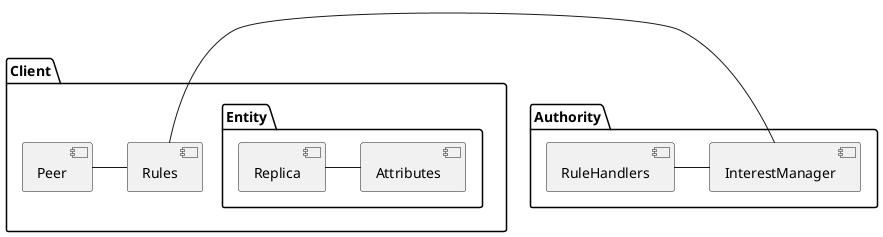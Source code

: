 @startuml Interest Manager high level

package Client {
    [Peer] - [Rules]

    package Entity {
        [Replica] - [Attributes]
    }
}

package Authority {
    [RuleHandlers] - [InterestManager]
}

[Rules] - [InterestManager]

@enduml
